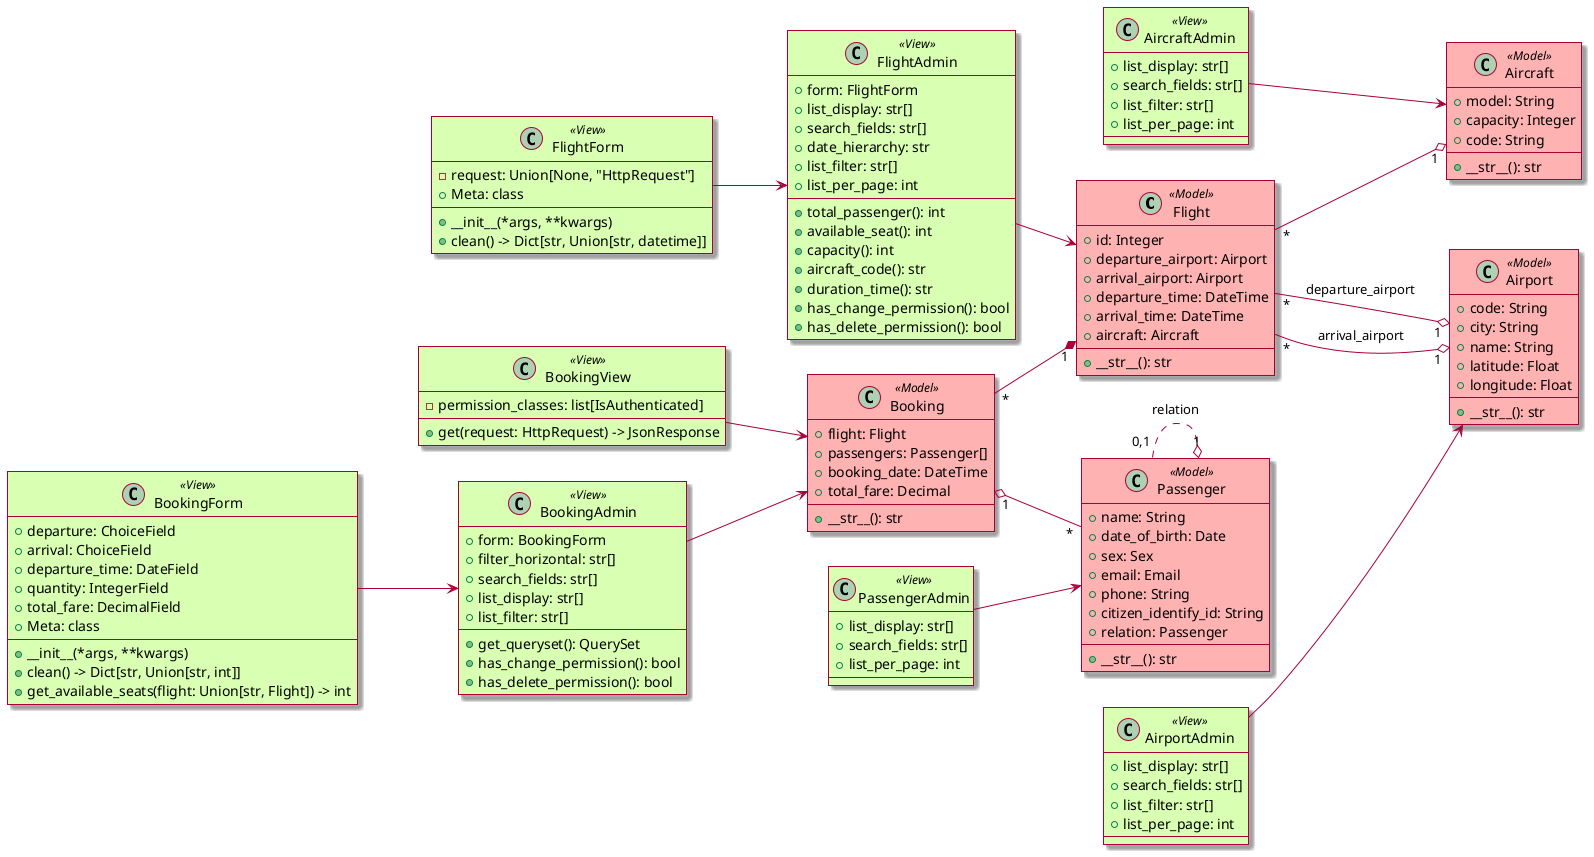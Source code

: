 @startuml "Class Diagram"

skin rose
left to right direction

skinparam class {
    BackgroundColor<<Model>> #FFB2B2
}

skinparam class {
    BackgroundColor<<Controller>> #FFFBD7
}

skinparam class {
    BackgroundColor<<View>> #D9FFB2
}

class Flight <<Model>> {
    + id: Integer
    + departure_airport: Airport
    + arrival_airport: Airport
    + departure_time: DateTime
    + arrival_time: DateTime
    + aircraft: Aircraft
    + __str__(): str
}

class Aircraft<<Model>> {
    + model: String
    + capacity: Integer
    + code: String
    + __str__(): str
}

class Airport<<Model>> {
    + code: String
    + city: String
    + name: String
    + latitude: Float
    + longitude: Float
    + __str__(): str
}

class Passenger<<Model>> {
    + name: String
    + date_of_birth: Date
    + sex: Sex
    + email: Email
    + phone: String
    + citizen_identify_id: String
    + relation: Passenger
    + __str__(): str
}

class Booking<<Model>> {
    + flight: Flight
    + passengers: Passenger[]
    + booking_date: DateTime
    + total_fare: Decimal
    + __str__(): str
}

class BookingView<<View>> {
    - permission_classes: list[IsAuthenticated]

    + get(request: HttpRequest) -> JsonResponse
}

class FlightAdmin<<View>> {
    + form: FlightForm
    + list_display: str[]
    + search_fields: str[]
    + date_hierarchy: str
    + list_filter: str[]
    + list_per_page: int
    + total_passenger(): int
    + available_seat(): int
    + capacity(): int
    + aircraft_code(): str
    + duration_time(): str
    + has_change_permission(): bool
    + has_delete_permission(): bool
}

class AircraftAdmin<<View>> {
    + list_display: str[]
    + search_fields: str[]
    + list_filter: str[]
    + list_per_page: int
}

class AirportAdmin<<View>> {
    + list_display: str[]
    + search_fields: str[]
    + list_filter: str[]
    + list_per_page: int
}

class PassengerAdmin<<View>> {
    + list_display: str[]
    + search_fields: str[]
    + list_per_page: int
}

class BookingAdmin<<View>> {
    + form: BookingForm
    + filter_horizontal: str[]
    + search_fields: str[]
    + list_display: str[]
    + list_filter: str[]
    + get_queryset(): QuerySet
    + has_change_permission(): bool
    + has_delete_permission(): bool
}

class BookingForm <<View>> {
    + departure: ChoiceField
    + arrival: ChoiceField
    + departure_time: DateField
    + quantity: IntegerField
    + total_fare: DecimalField
    + Meta: class

    + __init__(*args, **kwargs)
    + clean() -> Dict[str, Union[str, int]]
    + get_available_seats(flight: Union[str, Flight]) -> int
}

class FlightForm <<View>> {
    - request: Union[None, "HttpRequest"]
    + __init__(*args, **kwargs)
    + clean() -> Dict[str, Union[str, datetime]]
    + Meta: class
}

FlightAdmin --> Flight
AircraftAdmin --> Aircraft
AirportAdmin --> Airport
PassengerAdmin --> Passenger
BookingAdmin --> Booking
BookingView --> Booking
BookingForm --> BookingAdmin
FlightForm --> FlightAdmin

Flight "*" --o "1" Airport: departure_airport
Flight "*" --o "1" Airport: arrival_airport
Flight "*" --o "1" Aircraft
Passenger "0,1" ..o "1" Passenger: relation
Booking "*" --* "1" Flight
Booking "1" o-- "*" Passenger
@enduml
